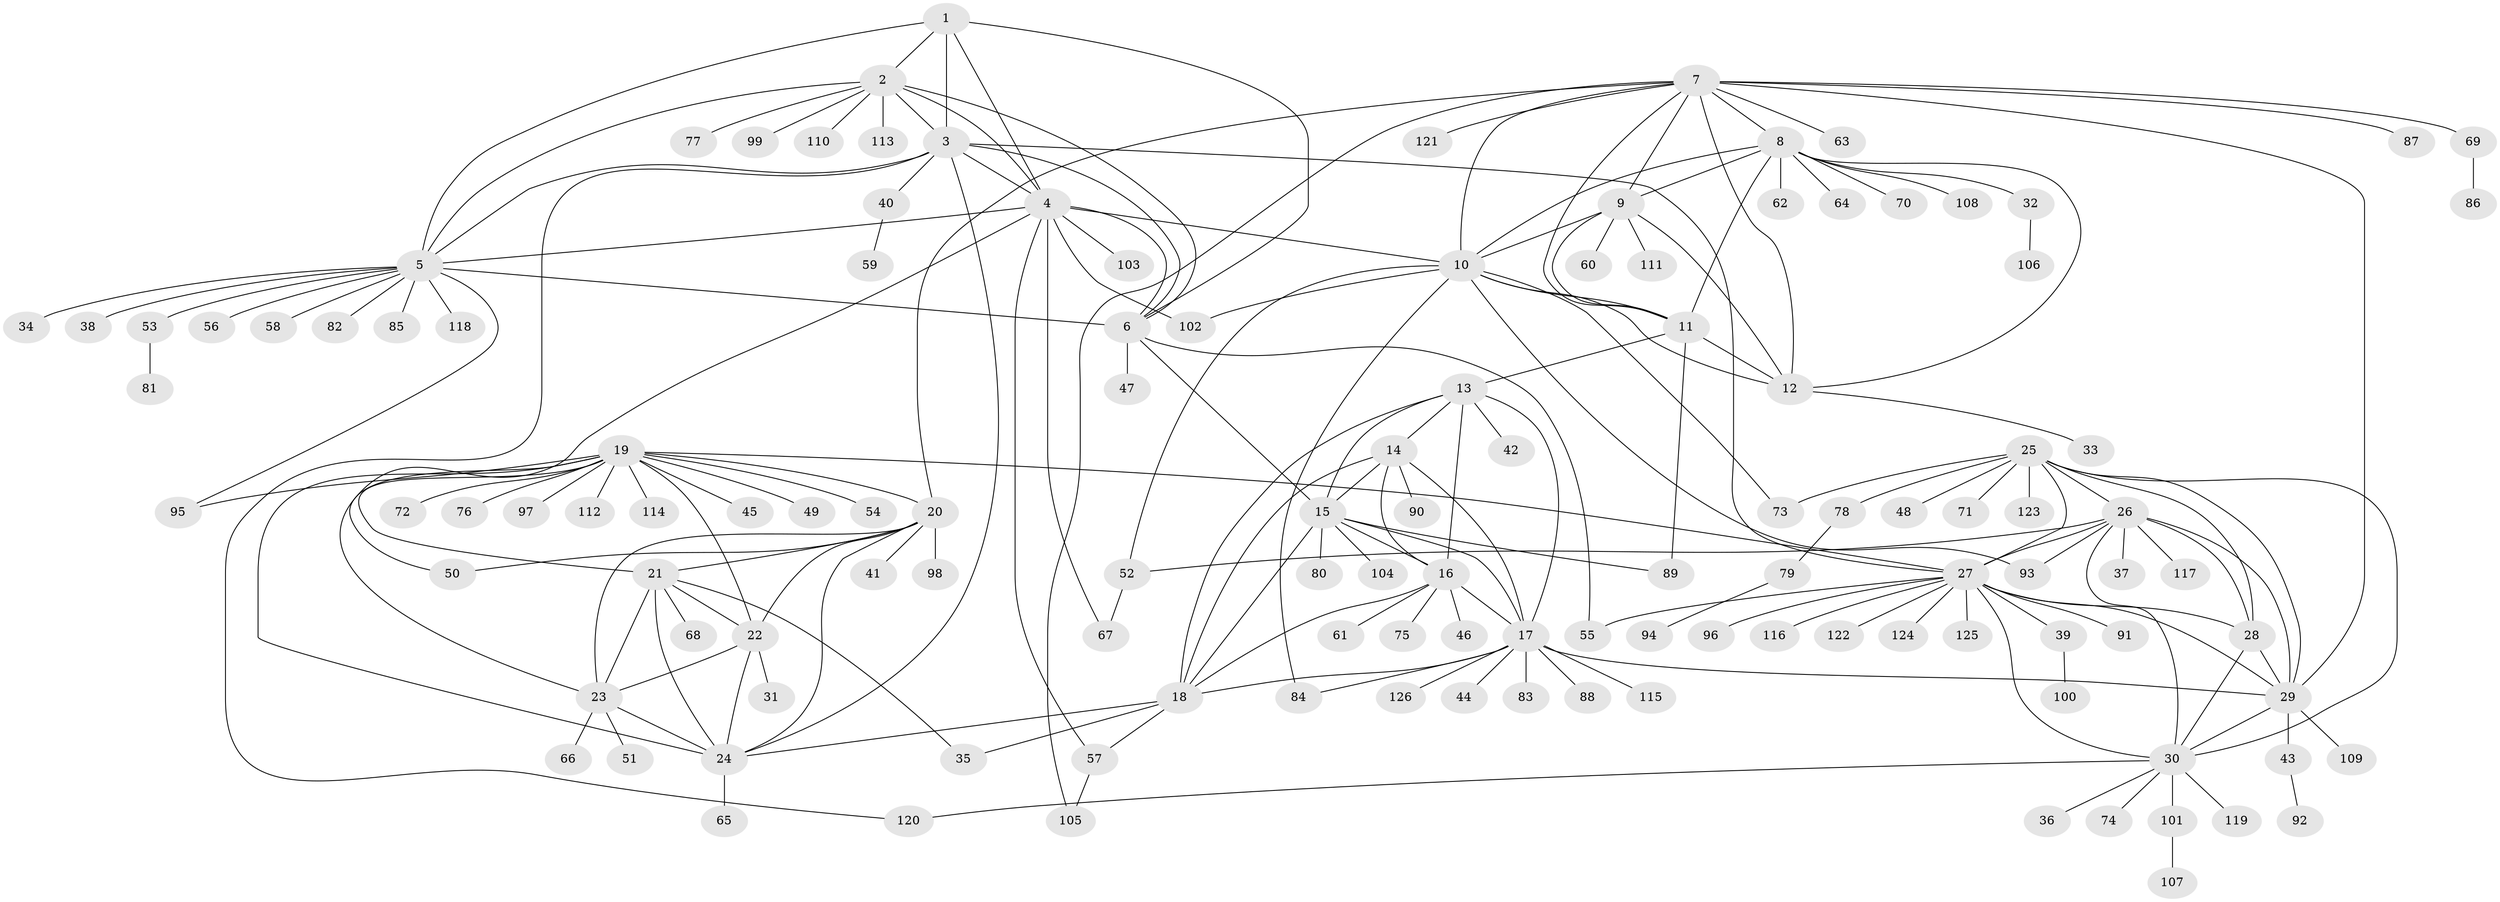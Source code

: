 // coarse degree distribution, {9: 0.013333333333333334, 5: 0.04, 6: 0.02666666666666667, 7: 0.02666666666666667, 1: 0.8133333333333334, 2: 0.013333333333333334, 10: 0.013333333333333334, 15: 0.02666666666666667, 11: 0.013333333333333334, 14: 0.013333333333333334}
// Generated by graph-tools (version 1.1) at 2025/57/03/04/25 21:57:28]
// undirected, 126 vertices, 195 edges
graph export_dot {
graph [start="1"]
  node [color=gray90,style=filled];
  1;
  2;
  3;
  4;
  5;
  6;
  7;
  8;
  9;
  10;
  11;
  12;
  13;
  14;
  15;
  16;
  17;
  18;
  19;
  20;
  21;
  22;
  23;
  24;
  25;
  26;
  27;
  28;
  29;
  30;
  31;
  32;
  33;
  34;
  35;
  36;
  37;
  38;
  39;
  40;
  41;
  42;
  43;
  44;
  45;
  46;
  47;
  48;
  49;
  50;
  51;
  52;
  53;
  54;
  55;
  56;
  57;
  58;
  59;
  60;
  61;
  62;
  63;
  64;
  65;
  66;
  67;
  68;
  69;
  70;
  71;
  72;
  73;
  74;
  75;
  76;
  77;
  78;
  79;
  80;
  81;
  82;
  83;
  84;
  85;
  86;
  87;
  88;
  89;
  90;
  91;
  92;
  93;
  94;
  95;
  96;
  97;
  98;
  99;
  100;
  101;
  102;
  103;
  104;
  105;
  106;
  107;
  108;
  109;
  110;
  111;
  112;
  113;
  114;
  115;
  116;
  117;
  118;
  119;
  120;
  121;
  122;
  123;
  124;
  125;
  126;
  1 -- 2;
  1 -- 3;
  1 -- 4;
  1 -- 5;
  1 -- 6;
  2 -- 3;
  2 -- 4;
  2 -- 5;
  2 -- 6;
  2 -- 77;
  2 -- 99;
  2 -- 110;
  2 -- 113;
  3 -- 4;
  3 -- 5;
  3 -- 6;
  3 -- 24;
  3 -- 27;
  3 -- 40;
  3 -- 120;
  4 -- 5;
  4 -- 6;
  4 -- 10;
  4 -- 50;
  4 -- 57;
  4 -- 67;
  4 -- 102;
  4 -- 103;
  5 -- 6;
  5 -- 34;
  5 -- 38;
  5 -- 53;
  5 -- 56;
  5 -- 58;
  5 -- 82;
  5 -- 85;
  5 -- 95;
  5 -- 118;
  6 -- 15;
  6 -- 47;
  6 -- 55;
  7 -- 8;
  7 -- 9;
  7 -- 10;
  7 -- 11;
  7 -- 12;
  7 -- 20;
  7 -- 29;
  7 -- 63;
  7 -- 69;
  7 -- 87;
  7 -- 105;
  7 -- 121;
  8 -- 9;
  8 -- 10;
  8 -- 11;
  8 -- 12;
  8 -- 32;
  8 -- 62;
  8 -- 64;
  8 -- 70;
  8 -- 108;
  9 -- 10;
  9 -- 11;
  9 -- 12;
  9 -- 60;
  9 -- 111;
  10 -- 11;
  10 -- 12;
  10 -- 52;
  10 -- 73;
  10 -- 84;
  10 -- 93;
  10 -- 102;
  11 -- 12;
  11 -- 13;
  11 -- 89;
  12 -- 33;
  13 -- 14;
  13 -- 15;
  13 -- 16;
  13 -- 17;
  13 -- 18;
  13 -- 42;
  14 -- 15;
  14 -- 16;
  14 -- 17;
  14 -- 18;
  14 -- 90;
  15 -- 16;
  15 -- 17;
  15 -- 18;
  15 -- 80;
  15 -- 89;
  15 -- 104;
  16 -- 17;
  16 -- 18;
  16 -- 46;
  16 -- 61;
  16 -- 75;
  17 -- 18;
  17 -- 29;
  17 -- 44;
  17 -- 83;
  17 -- 84;
  17 -- 88;
  17 -- 115;
  17 -- 126;
  18 -- 24;
  18 -- 35;
  18 -- 57;
  19 -- 20;
  19 -- 21;
  19 -- 22;
  19 -- 23;
  19 -- 24;
  19 -- 27;
  19 -- 45;
  19 -- 49;
  19 -- 54;
  19 -- 72;
  19 -- 76;
  19 -- 95;
  19 -- 97;
  19 -- 112;
  19 -- 114;
  20 -- 21;
  20 -- 22;
  20 -- 23;
  20 -- 24;
  20 -- 41;
  20 -- 50;
  20 -- 98;
  21 -- 22;
  21 -- 23;
  21 -- 24;
  21 -- 35;
  21 -- 68;
  22 -- 23;
  22 -- 24;
  22 -- 31;
  23 -- 24;
  23 -- 51;
  23 -- 66;
  24 -- 65;
  25 -- 26;
  25 -- 27;
  25 -- 28;
  25 -- 29;
  25 -- 30;
  25 -- 48;
  25 -- 71;
  25 -- 73;
  25 -- 78;
  25 -- 123;
  26 -- 27;
  26 -- 28;
  26 -- 29;
  26 -- 30;
  26 -- 37;
  26 -- 52;
  26 -- 93;
  26 -- 117;
  27 -- 28;
  27 -- 29;
  27 -- 30;
  27 -- 39;
  27 -- 55;
  27 -- 91;
  27 -- 96;
  27 -- 116;
  27 -- 122;
  27 -- 124;
  27 -- 125;
  28 -- 29;
  28 -- 30;
  29 -- 30;
  29 -- 43;
  29 -- 109;
  30 -- 36;
  30 -- 74;
  30 -- 101;
  30 -- 119;
  30 -- 120;
  32 -- 106;
  39 -- 100;
  40 -- 59;
  43 -- 92;
  52 -- 67;
  53 -- 81;
  57 -- 105;
  69 -- 86;
  78 -- 79;
  79 -- 94;
  101 -- 107;
}
